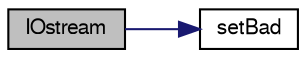 digraph "IOstream"
{
  bgcolor="transparent";
  edge [fontname="FreeSans",fontsize="10",labelfontname="FreeSans",labelfontsize="10"];
  node [fontname="FreeSans",fontsize="10",shape=record];
  rankdir="LR";
  Node1 [label="IOstream",height=0.2,width=0.4,color="black", fillcolor="grey75", style="filled" fontcolor="black"];
  Node1 -> Node2 [color="midnightblue",fontsize="10",style="solid",fontname="FreeSans"];
  Node2 [label="setBad",height=0.2,width=0.4,color="black",URL="$a01149.html#a638b33dd25b3cd8ea7e846f04fd6a6a3",tooltip="Set stream to be bad. "];
}
